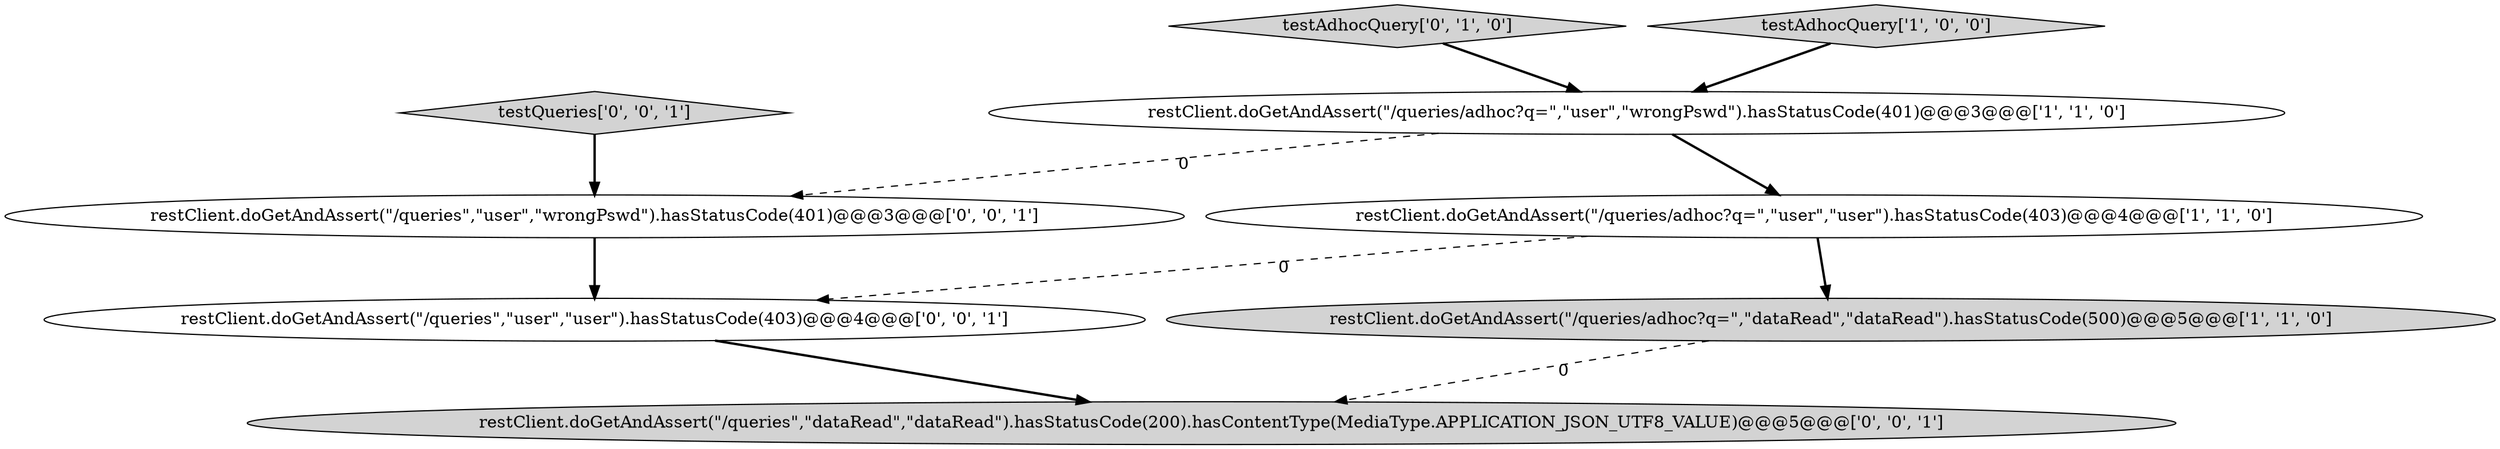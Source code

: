 digraph {
8 [style = filled, label = "restClient.doGetAndAssert(\"/queries\",\"user\",\"wrongPswd\").hasStatusCode(401)@@@3@@@['0', '0', '1']", fillcolor = white, shape = ellipse image = "AAA0AAABBB3BBB"];
7 [style = filled, label = "restClient.doGetAndAssert(\"/queries\",\"user\",\"user\").hasStatusCode(403)@@@4@@@['0', '0', '1']", fillcolor = white, shape = ellipse image = "AAA0AAABBB3BBB"];
5 [style = filled, label = "restClient.doGetAndAssert(\"/queries\",\"dataRead\",\"dataRead\").hasStatusCode(200).hasContentType(MediaType.APPLICATION_JSON_UTF8_VALUE)@@@5@@@['0', '0', '1']", fillcolor = lightgray, shape = ellipse image = "AAA0AAABBB3BBB"];
3 [style = filled, label = "restClient.doGetAndAssert(\"/queries/adhoc?q=\",\"user\",\"wrongPswd\").hasStatusCode(401)@@@3@@@['1', '1', '0']", fillcolor = white, shape = ellipse image = "AAA0AAABBB1BBB"];
6 [style = filled, label = "testQueries['0', '0', '1']", fillcolor = lightgray, shape = diamond image = "AAA0AAABBB3BBB"];
0 [style = filled, label = "restClient.doGetAndAssert(\"/queries/adhoc?q=\",\"dataRead\",\"dataRead\").hasStatusCode(500)@@@5@@@['1', '1', '0']", fillcolor = lightgray, shape = ellipse image = "AAA0AAABBB1BBB"];
4 [style = filled, label = "testAdhocQuery['0', '1', '0']", fillcolor = lightgray, shape = diamond image = "AAA0AAABBB2BBB"];
2 [style = filled, label = "testAdhocQuery['1', '0', '0']", fillcolor = lightgray, shape = diamond image = "AAA0AAABBB1BBB"];
1 [style = filled, label = "restClient.doGetAndAssert(\"/queries/adhoc?q=\",\"user\",\"user\").hasStatusCode(403)@@@4@@@['1', '1', '0']", fillcolor = white, shape = ellipse image = "AAA0AAABBB1BBB"];
7->5 [style = bold, label=""];
8->7 [style = bold, label=""];
1->7 [style = dashed, label="0"];
3->8 [style = dashed, label="0"];
4->3 [style = bold, label=""];
6->8 [style = bold, label=""];
2->3 [style = bold, label=""];
0->5 [style = dashed, label="0"];
3->1 [style = bold, label=""];
1->0 [style = bold, label=""];
}
